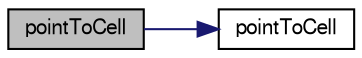 digraph "pointToCell"
{
  bgcolor="transparent";
  edge [fontname="FreeSans",fontsize="10",labelfontname="FreeSans",labelfontsize="10"];
  node [fontname="FreeSans",fontsize="10",shape=record];
  rankdir="LR";
  Node4 [label="pointToCell",height=0.2,width=0.4,color="black", fillcolor="grey75", style="filled", fontcolor="black"];
  Node4 -> Node5 [color="midnightblue",fontsize="10",style="solid",fontname="FreeSans"];
  Node5 [label="pointToCell",height=0.2,width=0.4,color="black",URL="$a25306.html#a3324ccd5b97c6bb268640551bc276ef1",tooltip="Construct from components. "];
}
